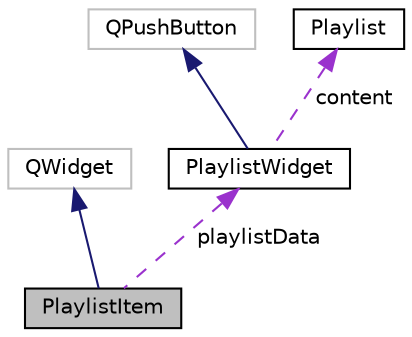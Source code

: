 digraph "PlaylistItem"
{
 // LATEX_PDF_SIZE
  edge [fontname="Helvetica",fontsize="10",labelfontname="Helvetica",labelfontsize="10"];
  node [fontname="Helvetica",fontsize="10",shape=record];
  Node1 [label="PlaylistItem",height=0.2,width=0.4,color="black", fillcolor="grey75", style="filled", fontcolor="black",tooltip="The PlaylistItem class represents a single item in a playlist."];
  Node2 -> Node1 [dir="back",color="midnightblue",fontsize="10",style="solid",fontname="Helvetica"];
  Node2 [label="QWidget",height=0.2,width=0.4,color="grey75", fillcolor="white", style="filled",tooltip=" "];
  Node3 -> Node1 [dir="back",color="darkorchid3",fontsize="10",style="dashed",label=" playlistData" ,fontname="Helvetica"];
  Node3 [label="PlaylistWidget",height=0.2,width=0.4,color="black", fillcolor="white", style="filled",URL="$classPlaylistWidget.html",tooltip="The PlaylistWidget class represents a custom widget for displaying a playlist."];
  Node4 -> Node3 [dir="back",color="midnightblue",fontsize="10",style="solid",fontname="Helvetica"];
  Node4 [label="QPushButton",height=0.2,width=0.4,color="grey75", fillcolor="white", style="filled",tooltip=" "];
  Node5 -> Node3 [dir="back",color="darkorchid3",fontsize="10",style="dashed",label=" content" ,fontname="Helvetica"];
  Node5 [label="Playlist",height=0.2,width=0.4,color="black", fillcolor="white", style="filled",URL="$classPlaylist.html",tooltip="Represents a playlist of stratagems."];
}
